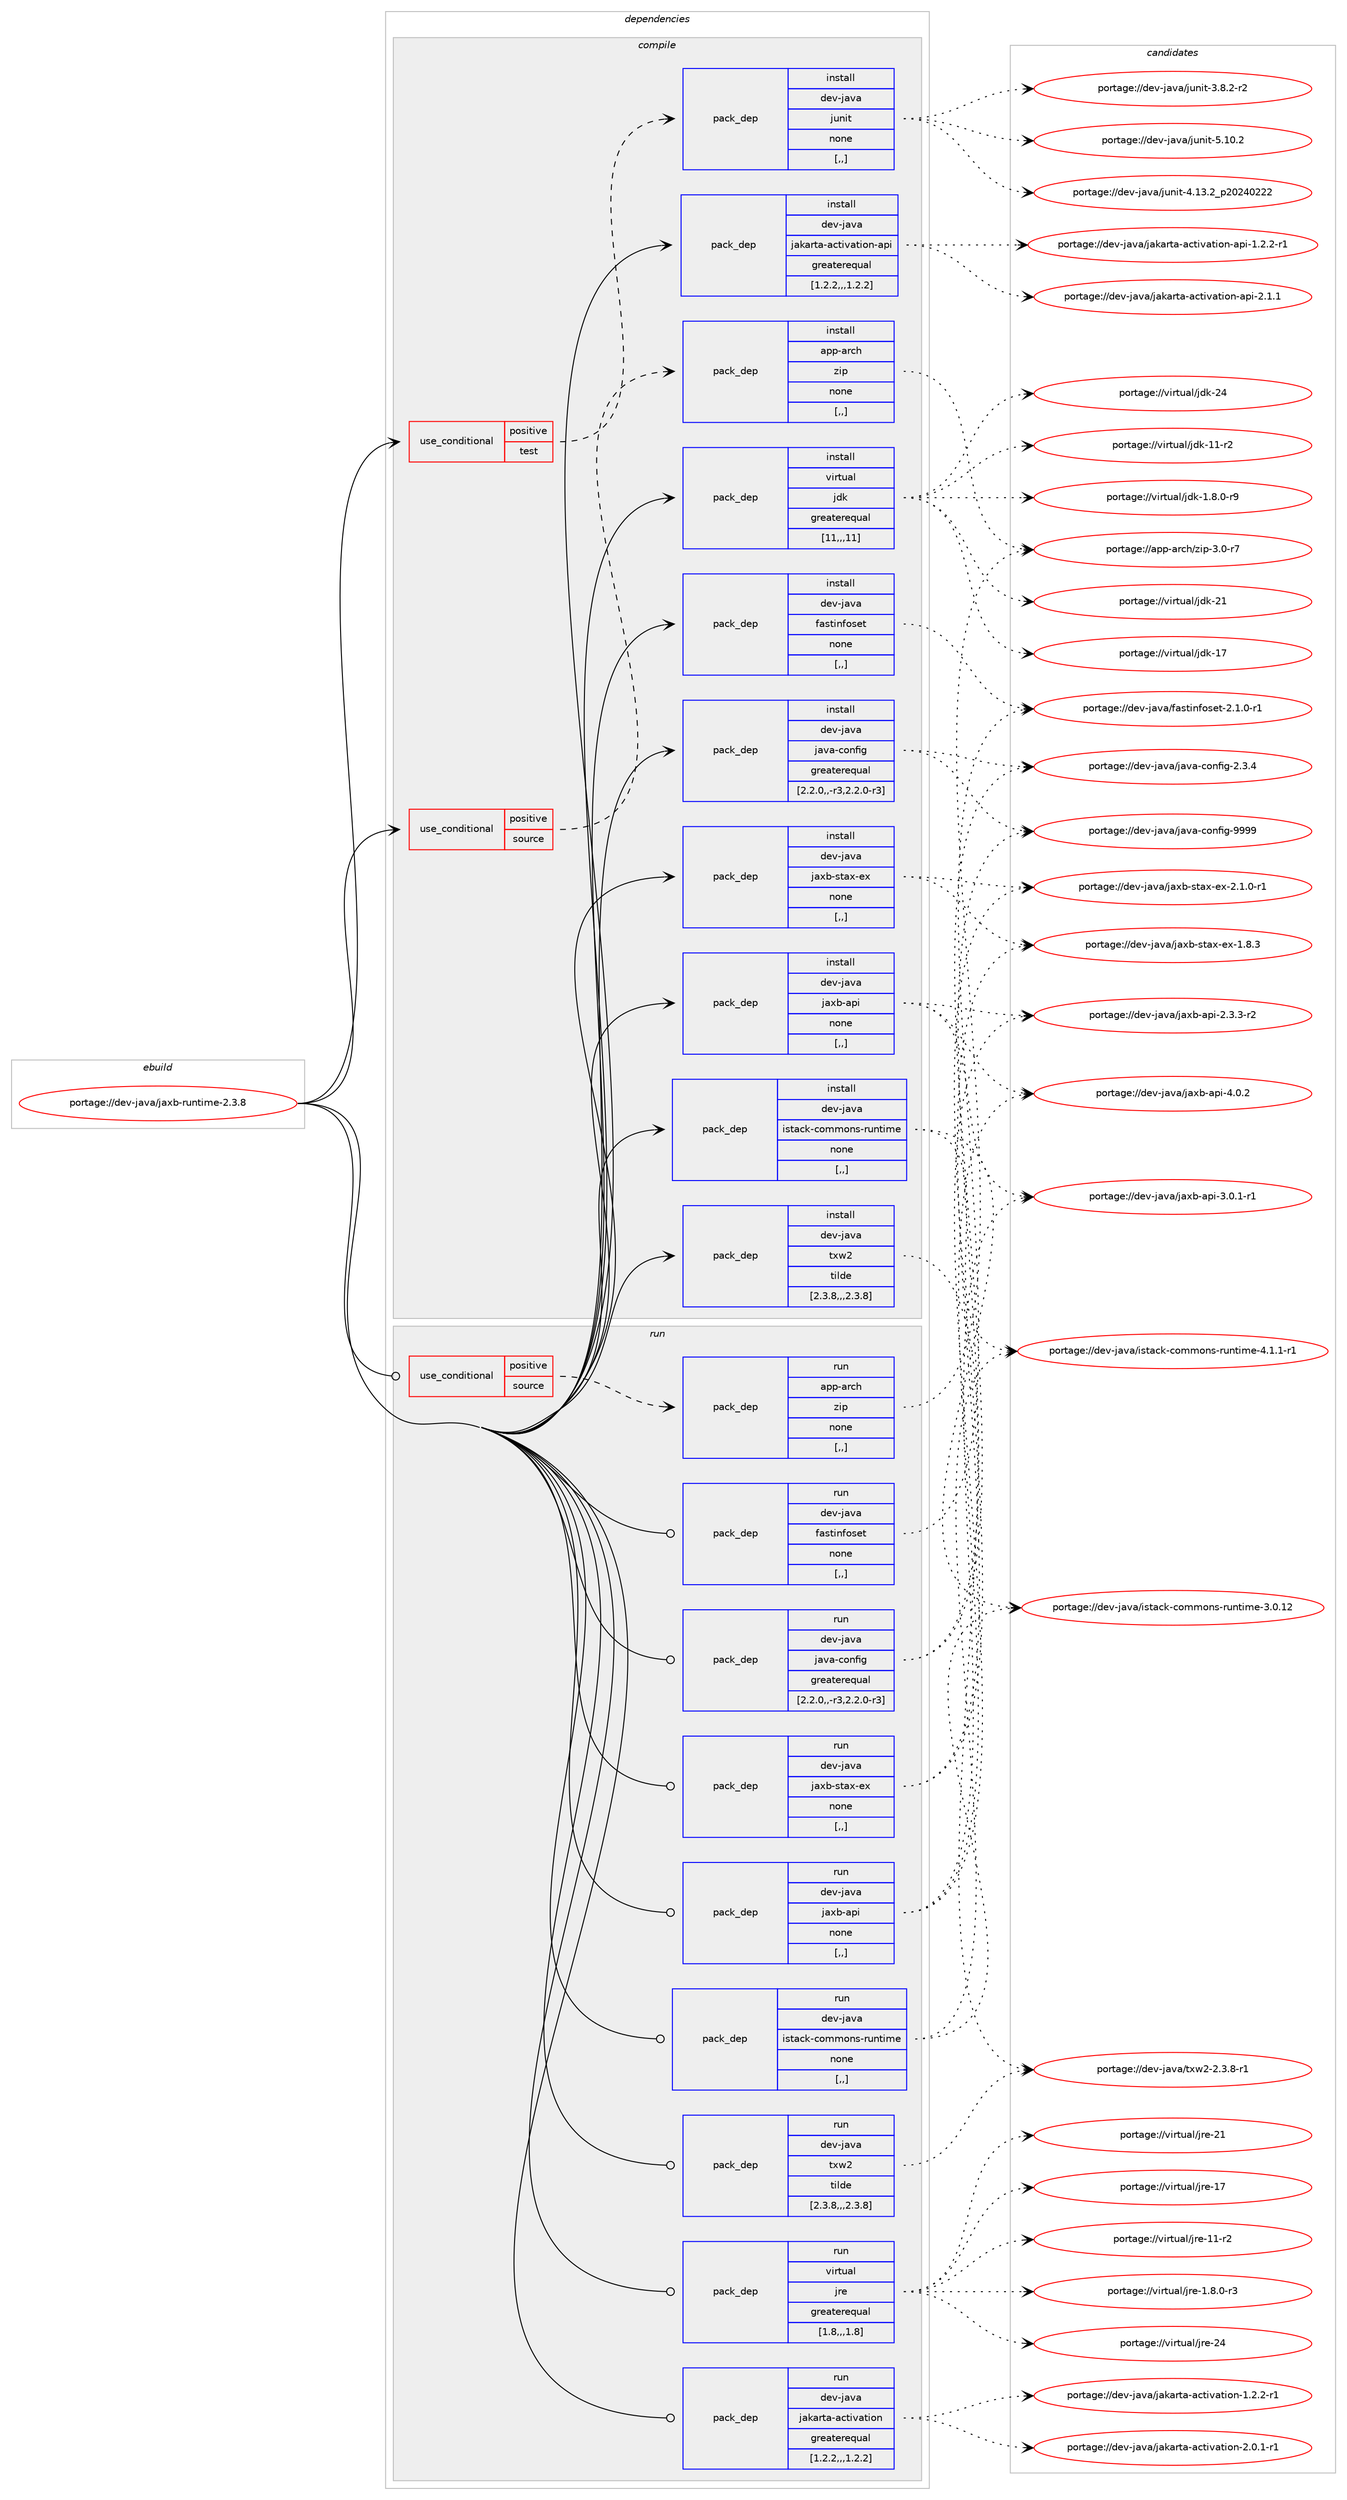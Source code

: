 digraph prolog {

# *************
# Graph options
# *************

newrank=true;
concentrate=true;
compound=true;
graph [rankdir=LR,fontname=Helvetica,fontsize=10,ranksep=1.5];#, ranksep=2.5, nodesep=0.2];
edge  [arrowhead=vee];
node  [fontname=Helvetica,fontsize=10];

# **********
# The ebuild
# **********

subgraph cluster_leftcol {
color=gray;
label=<<i>ebuild</i>>;
id [label="portage://dev-java/jaxb-runtime-2.3.8", color=red, width=4, href="../dev-java/jaxb-runtime-2.3.8.svg"];
}

# ****************
# The dependencies
# ****************

subgraph cluster_midcol {
color=gray;
label=<<i>dependencies</i>>;
subgraph cluster_compile {
fillcolor="#eeeeee";
style=filled;
label=<<i>compile</i>>;
subgraph cond21928 {
dependency94903 [label=<<TABLE BORDER="0" CELLBORDER="1" CELLSPACING="0" CELLPADDING="4"><TR><TD ROWSPAN="3" CELLPADDING="10">use_conditional</TD></TR><TR><TD>positive</TD></TR><TR><TD>source</TD></TR></TABLE>>, shape=none, color=red];
subgraph pack71920 {
dependency94904 [label=<<TABLE BORDER="0" CELLBORDER="1" CELLSPACING="0" CELLPADDING="4" WIDTH="220"><TR><TD ROWSPAN="6" CELLPADDING="30">pack_dep</TD></TR><TR><TD WIDTH="110">install</TD></TR><TR><TD>app-arch</TD></TR><TR><TD>zip</TD></TR><TR><TD>none</TD></TR><TR><TD>[,,]</TD></TR></TABLE>>, shape=none, color=blue];
}
dependency94903:e -> dependency94904:w [weight=20,style="dashed",arrowhead="vee"];
}
id:e -> dependency94903:w [weight=20,style="solid",arrowhead="vee"];
subgraph cond21929 {
dependency94905 [label=<<TABLE BORDER="0" CELLBORDER="1" CELLSPACING="0" CELLPADDING="4"><TR><TD ROWSPAN="3" CELLPADDING="10">use_conditional</TD></TR><TR><TD>positive</TD></TR><TR><TD>test</TD></TR></TABLE>>, shape=none, color=red];
subgraph pack71921 {
dependency94906 [label=<<TABLE BORDER="0" CELLBORDER="1" CELLSPACING="0" CELLPADDING="4" WIDTH="220"><TR><TD ROWSPAN="6" CELLPADDING="30">pack_dep</TD></TR><TR><TD WIDTH="110">install</TD></TR><TR><TD>dev-java</TD></TR><TR><TD>junit</TD></TR><TR><TD>none</TD></TR><TR><TD>[,,]</TD></TR></TABLE>>, shape=none, color=blue];
}
dependency94905:e -> dependency94906:w [weight=20,style="dashed",arrowhead="vee"];
}
id:e -> dependency94905:w [weight=20,style="solid",arrowhead="vee"];
subgraph pack71922 {
dependency94907 [label=<<TABLE BORDER="0" CELLBORDER="1" CELLSPACING="0" CELLPADDING="4" WIDTH="220"><TR><TD ROWSPAN="6" CELLPADDING="30">pack_dep</TD></TR><TR><TD WIDTH="110">install</TD></TR><TR><TD>dev-java</TD></TR><TR><TD>fastinfoset</TD></TR><TR><TD>none</TD></TR><TR><TD>[,,]</TD></TR></TABLE>>, shape=none, color=blue];
}
id:e -> dependency94907:w [weight=20,style="solid",arrowhead="vee"];
subgraph pack71923 {
dependency94908 [label=<<TABLE BORDER="0" CELLBORDER="1" CELLSPACING="0" CELLPADDING="4" WIDTH="220"><TR><TD ROWSPAN="6" CELLPADDING="30">pack_dep</TD></TR><TR><TD WIDTH="110">install</TD></TR><TR><TD>dev-java</TD></TR><TR><TD>istack-commons-runtime</TD></TR><TR><TD>none</TD></TR><TR><TD>[,,]</TD></TR></TABLE>>, shape=none, color=blue];
}
id:e -> dependency94908:w [weight=20,style="solid",arrowhead="vee"];
subgraph pack71924 {
dependency94909 [label=<<TABLE BORDER="0" CELLBORDER="1" CELLSPACING="0" CELLPADDING="4" WIDTH="220"><TR><TD ROWSPAN="6" CELLPADDING="30">pack_dep</TD></TR><TR><TD WIDTH="110">install</TD></TR><TR><TD>dev-java</TD></TR><TR><TD>jakarta-activation-api</TD></TR><TR><TD>greaterequal</TD></TR><TR><TD>[1.2.2,,,1.2.2]</TD></TR></TABLE>>, shape=none, color=blue];
}
id:e -> dependency94909:w [weight=20,style="solid",arrowhead="vee"];
subgraph pack71925 {
dependency94910 [label=<<TABLE BORDER="0" CELLBORDER="1" CELLSPACING="0" CELLPADDING="4" WIDTH="220"><TR><TD ROWSPAN="6" CELLPADDING="30">pack_dep</TD></TR><TR><TD WIDTH="110">install</TD></TR><TR><TD>dev-java</TD></TR><TR><TD>java-config</TD></TR><TR><TD>greaterequal</TD></TR><TR><TD>[2.2.0,,-r3,2.2.0-r3]</TD></TR></TABLE>>, shape=none, color=blue];
}
id:e -> dependency94910:w [weight=20,style="solid",arrowhead="vee"];
subgraph pack71926 {
dependency94911 [label=<<TABLE BORDER="0" CELLBORDER="1" CELLSPACING="0" CELLPADDING="4" WIDTH="220"><TR><TD ROWSPAN="6" CELLPADDING="30">pack_dep</TD></TR><TR><TD WIDTH="110">install</TD></TR><TR><TD>dev-java</TD></TR><TR><TD>jaxb-api</TD></TR><TR><TD>none</TD></TR><TR><TD>[,,]</TD></TR></TABLE>>, shape=none, color=blue];
}
id:e -> dependency94911:w [weight=20,style="solid",arrowhead="vee"];
subgraph pack71927 {
dependency94912 [label=<<TABLE BORDER="0" CELLBORDER="1" CELLSPACING="0" CELLPADDING="4" WIDTH="220"><TR><TD ROWSPAN="6" CELLPADDING="30">pack_dep</TD></TR><TR><TD WIDTH="110">install</TD></TR><TR><TD>dev-java</TD></TR><TR><TD>jaxb-stax-ex</TD></TR><TR><TD>none</TD></TR><TR><TD>[,,]</TD></TR></TABLE>>, shape=none, color=blue];
}
id:e -> dependency94912:w [weight=20,style="solid",arrowhead="vee"];
subgraph pack71928 {
dependency94913 [label=<<TABLE BORDER="0" CELLBORDER="1" CELLSPACING="0" CELLPADDING="4" WIDTH="220"><TR><TD ROWSPAN="6" CELLPADDING="30">pack_dep</TD></TR><TR><TD WIDTH="110">install</TD></TR><TR><TD>dev-java</TD></TR><TR><TD>txw2</TD></TR><TR><TD>tilde</TD></TR><TR><TD>[2.3.8,,,2.3.8]</TD></TR></TABLE>>, shape=none, color=blue];
}
id:e -> dependency94913:w [weight=20,style="solid",arrowhead="vee"];
subgraph pack71929 {
dependency94914 [label=<<TABLE BORDER="0" CELLBORDER="1" CELLSPACING="0" CELLPADDING="4" WIDTH="220"><TR><TD ROWSPAN="6" CELLPADDING="30">pack_dep</TD></TR><TR><TD WIDTH="110">install</TD></TR><TR><TD>virtual</TD></TR><TR><TD>jdk</TD></TR><TR><TD>greaterequal</TD></TR><TR><TD>[11,,,11]</TD></TR></TABLE>>, shape=none, color=blue];
}
id:e -> dependency94914:w [weight=20,style="solid",arrowhead="vee"];
}
subgraph cluster_compileandrun {
fillcolor="#eeeeee";
style=filled;
label=<<i>compile and run</i>>;
}
subgraph cluster_run {
fillcolor="#eeeeee";
style=filled;
label=<<i>run</i>>;
subgraph cond21930 {
dependency94915 [label=<<TABLE BORDER="0" CELLBORDER="1" CELLSPACING="0" CELLPADDING="4"><TR><TD ROWSPAN="3" CELLPADDING="10">use_conditional</TD></TR><TR><TD>positive</TD></TR><TR><TD>source</TD></TR></TABLE>>, shape=none, color=red];
subgraph pack71930 {
dependency94916 [label=<<TABLE BORDER="0" CELLBORDER="1" CELLSPACING="0" CELLPADDING="4" WIDTH="220"><TR><TD ROWSPAN="6" CELLPADDING="30">pack_dep</TD></TR><TR><TD WIDTH="110">run</TD></TR><TR><TD>app-arch</TD></TR><TR><TD>zip</TD></TR><TR><TD>none</TD></TR><TR><TD>[,,]</TD></TR></TABLE>>, shape=none, color=blue];
}
dependency94915:e -> dependency94916:w [weight=20,style="dashed",arrowhead="vee"];
}
id:e -> dependency94915:w [weight=20,style="solid",arrowhead="odot"];
subgraph pack71931 {
dependency94917 [label=<<TABLE BORDER="0" CELLBORDER="1" CELLSPACING="0" CELLPADDING="4" WIDTH="220"><TR><TD ROWSPAN="6" CELLPADDING="30">pack_dep</TD></TR><TR><TD WIDTH="110">run</TD></TR><TR><TD>dev-java</TD></TR><TR><TD>fastinfoset</TD></TR><TR><TD>none</TD></TR><TR><TD>[,,]</TD></TR></TABLE>>, shape=none, color=blue];
}
id:e -> dependency94917:w [weight=20,style="solid",arrowhead="odot"];
subgraph pack71932 {
dependency94918 [label=<<TABLE BORDER="0" CELLBORDER="1" CELLSPACING="0" CELLPADDING="4" WIDTH="220"><TR><TD ROWSPAN="6" CELLPADDING="30">pack_dep</TD></TR><TR><TD WIDTH="110">run</TD></TR><TR><TD>dev-java</TD></TR><TR><TD>istack-commons-runtime</TD></TR><TR><TD>none</TD></TR><TR><TD>[,,]</TD></TR></TABLE>>, shape=none, color=blue];
}
id:e -> dependency94918:w [weight=20,style="solid",arrowhead="odot"];
subgraph pack71933 {
dependency94919 [label=<<TABLE BORDER="0" CELLBORDER="1" CELLSPACING="0" CELLPADDING="4" WIDTH="220"><TR><TD ROWSPAN="6" CELLPADDING="30">pack_dep</TD></TR><TR><TD WIDTH="110">run</TD></TR><TR><TD>dev-java</TD></TR><TR><TD>jakarta-activation</TD></TR><TR><TD>greaterequal</TD></TR><TR><TD>[1.2.2,,,1.2.2]</TD></TR></TABLE>>, shape=none, color=blue];
}
id:e -> dependency94919:w [weight=20,style="solid",arrowhead="odot"];
subgraph pack71934 {
dependency94920 [label=<<TABLE BORDER="0" CELLBORDER="1" CELLSPACING="0" CELLPADDING="4" WIDTH="220"><TR><TD ROWSPAN="6" CELLPADDING="30">pack_dep</TD></TR><TR><TD WIDTH="110">run</TD></TR><TR><TD>dev-java</TD></TR><TR><TD>java-config</TD></TR><TR><TD>greaterequal</TD></TR><TR><TD>[2.2.0,,-r3,2.2.0-r3]</TD></TR></TABLE>>, shape=none, color=blue];
}
id:e -> dependency94920:w [weight=20,style="solid",arrowhead="odot"];
subgraph pack71935 {
dependency94921 [label=<<TABLE BORDER="0" CELLBORDER="1" CELLSPACING="0" CELLPADDING="4" WIDTH="220"><TR><TD ROWSPAN="6" CELLPADDING="30">pack_dep</TD></TR><TR><TD WIDTH="110">run</TD></TR><TR><TD>dev-java</TD></TR><TR><TD>jaxb-api</TD></TR><TR><TD>none</TD></TR><TR><TD>[,,]</TD></TR></TABLE>>, shape=none, color=blue];
}
id:e -> dependency94921:w [weight=20,style="solid",arrowhead="odot"];
subgraph pack71936 {
dependency94922 [label=<<TABLE BORDER="0" CELLBORDER="1" CELLSPACING="0" CELLPADDING="4" WIDTH="220"><TR><TD ROWSPAN="6" CELLPADDING="30">pack_dep</TD></TR><TR><TD WIDTH="110">run</TD></TR><TR><TD>dev-java</TD></TR><TR><TD>jaxb-stax-ex</TD></TR><TR><TD>none</TD></TR><TR><TD>[,,]</TD></TR></TABLE>>, shape=none, color=blue];
}
id:e -> dependency94922:w [weight=20,style="solid",arrowhead="odot"];
subgraph pack71937 {
dependency94923 [label=<<TABLE BORDER="0" CELLBORDER="1" CELLSPACING="0" CELLPADDING="4" WIDTH="220"><TR><TD ROWSPAN="6" CELLPADDING="30">pack_dep</TD></TR><TR><TD WIDTH="110">run</TD></TR><TR><TD>dev-java</TD></TR><TR><TD>txw2</TD></TR><TR><TD>tilde</TD></TR><TR><TD>[2.3.8,,,2.3.8]</TD></TR></TABLE>>, shape=none, color=blue];
}
id:e -> dependency94923:w [weight=20,style="solid",arrowhead="odot"];
subgraph pack71938 {
dependency94924 [label=<<TABLE BORDER="0" CELLBORDER="1" CELLSPACING="0" CELLPADDING="4" WIDTH="220"><TR><TD ROWSPAN="6" CELLPADDING="30">pack_dep</TD></TR><TR><TD WIDTH="110">run</TD></TR><TR><TD>virtual</TD></TR><TR><TD>jre</TD></TR><TR><TD>greaterequal</TD></TR><TR><TD>[1.8,,,1.8]</TD></TR></TABLE>>, shape=none, color=blue];
}
id:e -> dependency94924:w [weight=20,style="solid",arrowhead="odot"];
}
}

# **************
# The candidates
# **************

subgraph cluster_choices {
rank=same;
color=gray;
label=<<i>candidates</i>>;

subgraph choice71920 {
color=black;
nodesep=1;
choice9711211245971149910447122105112455146484511455 [label="portage://app-arch/zip-3.0-r7", color=red, width=4,href="../app-arch/zip-3.0-r7.svg"];
dependency94904:e -> choice9711211245971149910447122105112455146484511455:w [style=dotted,weight="100"];
}
subgraph choice71921 {
color=black;
nodesep=1;
choice1001011184510697118974710611711010511645534649484650 [label="portage://dev-java/junit-5.10.2", color=red, width=4,href="../dev-java/junit-5.10.2.svg"];
choice1001011184510697118974710611711010511645524649514650951125048505248505050 [label="portage://dev-java/junit-4.13.2_p20240222", color=red, width=4,href="../dev-java/junit-4.13.2_p20240222.svg"];
choice100101118451069711897471061171101051164551465646504511450 [label="portage://dev-java/junit-3.8.2-r2", color=red, width=4,href="../dev-java/junit-3.8.2-r2.svg"];
dependency94906:e -> choice1001011184510697118974710611711010511645534649484650:w [style=dotted,weight="100"];
dependency94906:e -> choice1001011184510697118974710611711010511645524649514650951125048505248505050:w [style=dotted,weight="100"];
dependency94906:e -> choice100101118451069711897471061171101051164551465646504511450:w [style=dotted,weight="100"];
}
subgraph choice71922 {
color=black;
nodesep=1;
choice10010111845106971189747102971151161051101021111151011164550464946484511449 [label="portage://dev-java/fastinfoset-2.1.0-r1", color=red, width=4,href="../dev-java/fastinfoset-2.1.0-r1.svg"];
dependency94907:e -> choice10010111845106971189747102971151161051101021111151011164550464946484511449:w [style=dotted,weight="100"];
}
subgraph choice71923 {
color=black;
nodesep=1;
choice1001011184510697118974710511511697991074599111109109111110115451141171101161051091014552464946494511449 [label="portage://dev-java/istack-commons-runtime-4.1.1-r1", color=red, width=4,href="../dev-java/istack-commons-runtime-4.1.1-r1.svg"];
choice10010111845106971189747105115116979910745991111091091111101154511411711011610510910145514648464950 [label="portage://dev-java/istack-commons-runtime-3.0.12", color=red, width=4,href="../dev-java/istack-commons-runtime-3.0.12.svg"];
dependency94908:e -> choice1001011184510697118974710511511697991074599111109109111110115451141171101161051091014552464946494511449:w [style=dotted,weight="100"];
dependency94908:e -> choice10010111845106971189747105115116979910745991111091091111101154511411711011610510910145514648464950:w [style=dotted,weight="100"];
}
subgraph choice71924 {
color=black;
nodesep=1;
choice10010111845106971189747106971079711411697459799116105118971161051111104597112105455046494649 [label="portage://dev-java/jakarta-activation-api-2.1.1", color=red, width=4,href="../dev-java/jakarta-activation-api-2.1.1.svg"];
choice100101118451069711897471069710797114116974597991161051189711610511111045971121054549465046504511449 [label="portage://dev-java/jakarta-activation-api-1.2.2-r1", color=red, width=4,href="../dev-java/jakarta-activation-api-1.2.2-r1.svg"];
dependency94909:e -> choice10010111845106971189747106971079711411697459799116105118971161051111104597112105455046494649:w [style=dotted,weight="100"];
dependency94909:e -> choice100101118451069711897471069710797114116974597991161051189711610511111045971121054549465046504511449:w [style=dotted,weight="100"];
}
subgraph choice71925 {
color=black;
nodesep=1;
choice10010111845106971189747106971189745991111101021051034557575757 [label="portage://dev-java/java-config-9999", color=red, width=4,href="../dev-java/java-config-9999.svg"];
choice1001011184510697118974710697118974599111110102105103455046514652 [label="portage://dev-java/java-config-2.3.4", color=red, width=4,href="../dev-java/java-config-2.3.4.svg"];
dependency94910:e -> choice10010111845106971189747106971189745991111101021051034557575757:w [style=dotted,weight="100"];
dependency94910:e -> choice1001011184510697118974710697118974599111110102105103455046514652:w [style=dotted,weight="100"];
}
subgraph choice71926 {
color=black;
nodesep=1;
choice1001011184510697118974710697120984597112105455246484650 [label="portage://dev-java/jaxb-api-4.0.2", color=red, width=4,href="../dev-java/jaxb-api-4.0.2.svg"];
choice10010111845106971189747106971209845971121054551464846494511449 [label="portage://dev-java/jaxb-api-3.0.1-r1", color=red, width=4,href="../dev-java/jaxb-api-3.0.1-r1.svg"];
choice10010111845106971189747106971209845971121054550465146514511450 [label="portage://dev-java/jaxb-api-2.3.3-r2", color=red, width=4,href="../dev-java/jaxb-api-2.3.3-r2.svg"];
dependency94911:e -> choice1001011184510697118974710697120984597112105455246484650:w [style=dotted,weight="100"];
dependency94911:e -> choice10010111845106971189747106971209845971121054551464846494511449:w [style=dotted,weight="100"];
dependency94911:e -> choice10010111845106971189747106971209845971121054550465146514511450:w [style=dotted,weight="100"];
}
subgraph choice71927 {
color=black;
nodesep=1;
choice1001011184510697118974710697120984511511697120451011204550464946484511449 [label="portage://dev-java/jaxb-stax-ex-2.1.0-r1", color=red, width=4,href="../dev-java/jaxb-stax-ex-2.1.0-r1.svg"];
choice100101118451069711897471069712098451151169712045101120454946564651 [label="portage://dev-java/jaxb-stax-ex-1.8.3", color=red, width=4,href="../dev-java/jaxb-stax-ex-1.8.3.svg"];
dependency94912:e -> choice1001011184510697118974710697120984511511697120451011204550464946484511449:w [style=dotted,weight="100"];
dependency94912:e -> choice100101118451069711897471069712098451151169712045101120454946564651:w [style=dotted,weight="100"];
}
subgraph choice71928 {
color=black;
nodesep=1;
choice10010111845106971189747116120119504550465146564511449 [label="portage://dev-java/txw2-2.3.8-r1", color=red, width=4,href="../dev-java/txw2-2.3.8-r1.svg"];
dependency94913:e -> choice10010111845106971189747116120119504550465146564511449:w [style=dotted,weight="100"];
}
subgraph choice71929 {
color=black;
nodesep=1;
choice1181051141161179710847106100107455052 [label="portage://virtual/jdk-24", color=red, width=4,href="../virtual/jdk-24.svg"];
choice1181051141161179710847106100107455049 [label="portage://virtual/jdk-21", color=red, width=4,href="../virtual/jdk-21.svg"];
choice1181051141161179710847106100107454955 [label="portage://virtual/jdk-17", color=red, width=4,href="../virtual/jdk-17.svg"];
choice11810511411611797108471061001074549494511450 [label="portage://virtual/jdk-11-r2", color=red, width=4,href="../virtual/jdk-11-r2.svg"];
choice11810511411611797108471061001074549465646484511457 [label="portage://virtual/jdk-1.8.0-r9", color=red, width=4,href="../virtual/jdk-1.8.0-r9.svg"];
dependency94914:e -> choice1181051141161179710847106100107455052:w [style=dotted,weight="100"];
dependency94914:e -> choice1181051141161179710847106100107455049:w [style=dotted,weight="100"];
dependency94914:e -> choice1181051141161179710847106100107454955:w [style=dotted,weight="100"];
dependency94914:e -> choice11810511411611797108471061001074549494511450:w [style=dotted,weight="100"];
dependency94914:e -> choice11810511411611797108471061001074549465646484511457:w [style=dotted,weight="100"];
}
subgraph choice71930 {
color=black;
nodesep=1;
choice9711211245971149910447122105112455146484511455 [label="portage://app-arch/zip-3.0-r7", color=red, width=4,href="../app-arch/zip-3.0-r7.svg"];
dependency94916:e -> choice9711211245971149910447122105112455146484511455:w [style=dotted,weight="100"];
}
subgraph choice71931 {
color=black;
nodesep=1;
choice10010111845106971189747102971151161051101021111151011164550464946484511449 [label="portage://dev-java/fastinfoset-2.1.0-r1", color=red, width=4,href="../dev-java/fastinfoset-2.1.0-r1.svg"];
dependency94917:e -> choice10010111845106971189747102971151161051101021111151011164550464946484511449:w [style=dotted,weight="100"];
}
subgraph choice71932 {
color=black;
nodesep=1;
choice1001011184510697118974710511511697991074599111109109111110115451141171101161051091014552464946494511449 [label="portage://dev-java/istack-commons-runtime-4.1.1-r1", color=red, width=4,href="../dev-java/istack-commons-runtime-4.1.1-r1.svg"];
choice10010111845106971189747105115116979910745991111091091111101154511411711011610510910145514648464950 [label="portage://dev-java/istack-commons-runtime-3.0.12", color=red, width=4,href="../dev-java/istack-commons-runtime-3.0.12.svg"];
dependency94918:e -> choice1001011184510697118974710511511697991074599111109109111110115451141171101161051091014552464946494511449:w [style=dotted,weight="100"];
dependency94918:e -> choice10010111845106971189747105115116979910745991111091091111101154511411711011610510910145514648464950:w [style=dotted,weight="100"];
}
subgraph choice71933 {
color=black;
nodesep=1;
choice10010111845106971189747106971079711411697459799116105118971161051111104550464846494511449 [label="portage://dev-java/jakarta-activation-2.0.1-r1", color=red, width=4,href="../dev-java/jakarta-activation-2.0.1-r1.svg"];
choice10010111845106971189747106971079711411697459799116105118971161051111104549465046504511449 [label="portage://dev-java/jakarta-activation-1.2.2-r1", color=red, width=4,href="../dev-java/jakarta-activation-1.2.2-r1.svg"];
dependency94919:e -> choice10010111845106971189747106971079711411697459799116105118971161051111104550464846494511449:w [style=dotted,weight="100"];
dependency94919:e -> choice10010111845106971189747106971079711411697459799116105118971161051111104549465046504511449:w [style=dotted,weight="100"];
}
subgraph choice71934 {
color=black;
nodesep=1;
choice10010111845106971189747106971189745991111101021051034557575757 [label="portage://dev-java/java-config-9999", color=red, width=4,href="../dev-java/java-config-9999.svg"];
choice1001011184510697118974710697118974599111110102105103455046514652 [label="portage://dev-java/java-config-2.3.4", color=red, width=4,href="../dev-java/java-config-2.3.4.svg"];
dependency94920:e -> choice10010111845106971189747106971189745991111101021051034557575757:w [style=dotted,weight="100"];
dependency94920:e -> choice1001011184510697118974710697118974599111110102105103455046514652:w [style=dotted,weight="100"];
}
subgraph choice71935 {
color=black;
nodesep=1;
choice1001011184510697118974710697120984597112105455246484650 [label="portage://dev-java/jaxb-api-4.0.2", color=red, width=4,href="../dev-java/jaxb-api-4.0.2.svg"];
choice10010111845106971189747106971209845971121054551464846494511449 [label="portage://dev-java/jaxb-api-3.0.1-r1", color=red, width=4,href="../dev-java/jaxb-api-3.0.1-r1.svg"];
choice10010111845106971189747106971209845971121054550465146514511450 [label="portage://dev-java/jaxb-api-2.3.3-r2", color=red, width=4,href="../dev-java/jaxb-api-2.3.3-r2.svg"];
dependency94921:e -> choice1001011184510697118974710697120984597112105455246484650:w [style=dotted,weight="100"];
dependency94921:e -> choice10010111845106971189747106971209845971121054551464846494511449:w [style=dotted,weight="100"];
dependency94921:e -> choice10010111845106971189747106971209845971121054550465146514511450:w [style=dotted,weight="100"];
}
subgraph choice71936 {
color=black;
nodesep=1;
choice1001011184510697118974710697120984511511697120451011204550464946484511449 [label="portage://dev-java/jaxb-stax-ex-2.1.0-r1", color=red, width=4,href="../dev-java/jaxb-stax-ex-2.1.0-r1.svg"];
choice100101118451069711897471069712098451151169712045101120454946564651 [label="portage://dev-java/jaxb-stax-ex-1.8.3", color=red, width=4,href="../dev-java/jaxb-stax-ex-1.8.3.svg"];
dependency94922:e -> choice1001011184510697118974710697120984511511697120451011204550464946484511449:w [style=dotted,weight="100"];
dependency94922:e -> choice100101118451069711897471069712098451151169712045101120454946564651:w [style=dotted,weight="100"];
}
subgraph choice71937 {
color=black;
nodesep=1;
choice10010111845106971189747116120119504550465146564511449 [label="portage://dev-java/txw2-2.3.8-r1", color=red, width=4,href="../dev-java/txw2-2.3.8-r1.svg"];
dependency94923:e -> choice10010111845106971189747116120119504550465146564511449:w [style=dotted,weight="100"];
}
subgraph choice71938 {
color=black;
nodesep=1;
choice1181051141161179710847106114101455052 [label="portage://virtual/jre-24", color=red, width=4,href="../virtual/jre-24.svg"];
choice1181051141161179710847106114101455049 [label="portage://virtual/jre-21", color=red, width=4,href="../virtual/jre-21.svg"];
choice1181051141161179710847106114101454955 [label="portage://virtual/jre-17", color=red, width=4,href="../virtual/jre-17.svg"];
choice11810511411611797108471061141014549494511450 [label="portage://virtual/jre-11-r2", color=red, width=4,href="../virtual/jre-11-r2.svg"];
choice11810511411611797108471061141014549465646484511451 [label="portage://virtual/jre-1.8.0-r3", color=red, width=4,href="../virtual/jre-1.8.0-r3.svg"];
dependency94924:e -> choice1181051141161179710847106114101455052:w [style=dotted,weight="100"];
dependency94924:e -> choice1181051141161179710847106114101455049:w [style=dotted,weight="100"];
dependency94924:e -> choice1181051141161179710847106114101454955:w [style=dotted,weight="100"];
dependency94924:e -> choice11810511411611797108471061141014549494511450:w [style=dotted,weight="100"];
dependency94924:e -> choice11810511411611797108471061141014549465646484511451:w [style=dotted,weight="100"];
}
}

}
